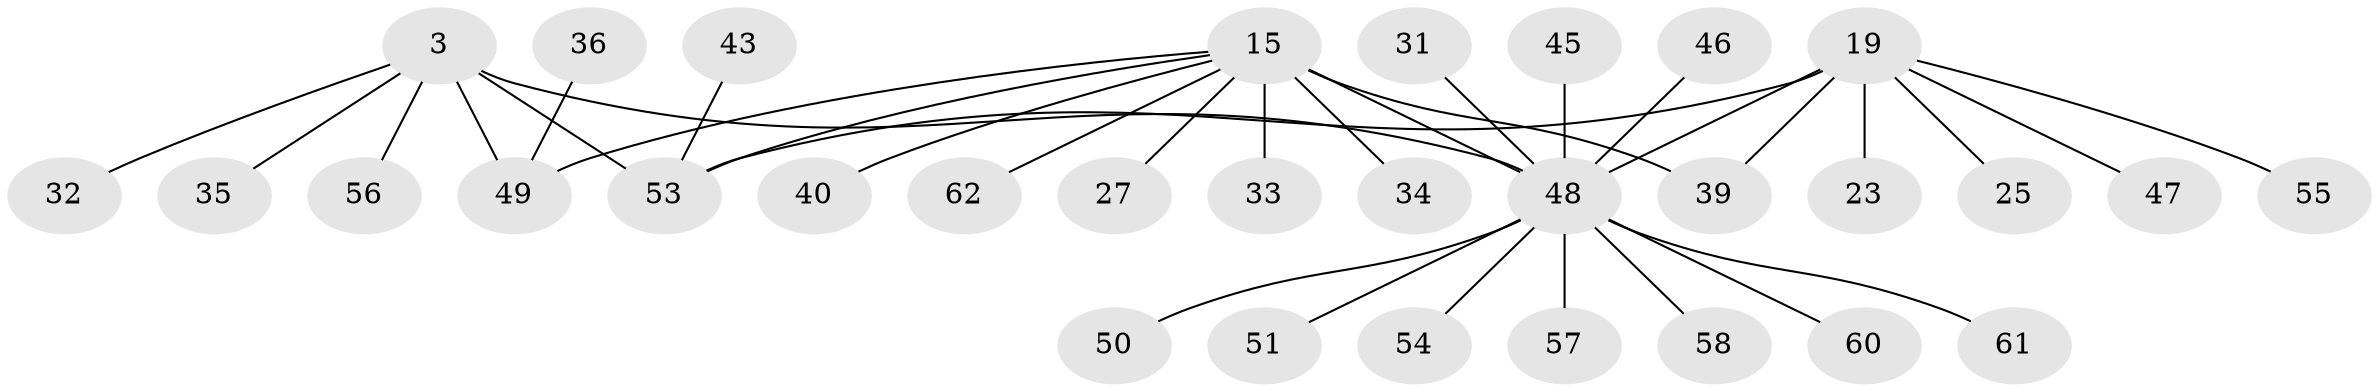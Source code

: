 // original degree distribution, {5: 0.11290322580645161, 8: 0.016129032258064516, 7: 0.016129032258064516, 10: 0.03225806451612903, 3: 0.016129032258064516, 9: 0.016129032258064516, 6: 0.016129032258064516, 4: 0.016129032258064516, 2: 0.1774193548387097, 1: 0.5806451612903226}
// Generated by graph-tools (version 1.1) at 2025/55/03/09/25 04:55:28]
// undirected, 31 vertices, 34 edges
graph export_dot {
graph [start="1"]
  node [color=gray90,style=filled];
  3 [super="+1"];
  15 [super="+14+9"];
  19 [super="+16+5+11"];
  23;
  25;
  27;
  31;
  32;
  33;
  34;
  35 [super="+22"];
  36;
  39;
  40;
  43;
  45;
  46;
  47;
  48 [super="+37+44+41"];
  49 [super="+2+21+24+29"];
  50;
  51;
  53 [super="+42"];
  54 [super="+26"];
  55;
  56 [super="+52"];
  57;
  58;
  60;
  61 [super="+59"];
  62;
  3 -- 32;
  3 -- 35;
  3 -- 56;
  3 -- 49 [weight=2];
  3 -- 48 [weight=2];
  3 -- 53;
  15 -- 39;
  15 -- 40;
  15 -- 62;
  15 -- 33;
  15 -- 34;
  15 -- 27;
  15 -- 49;
  15 -- 48 [weight=6];
  15 -- 53;
  19 -- 23;
  19 -- 25;
  19 -- 47;
  19 -- 48 [weight=3];
  19 -- 55;
  19 -- 39;
  19 -- 53 [weight=2];
  31 -- 48;
  36 -- 49;
  43 -- 53;
  45 -- 48;
  46 -- 48;
  48 -- 50;
  48 -- 51;
  48 -- 60;
  48 -- 54;
  48 -- 57;
  48 -- 58;
  48 -- 61;
}
